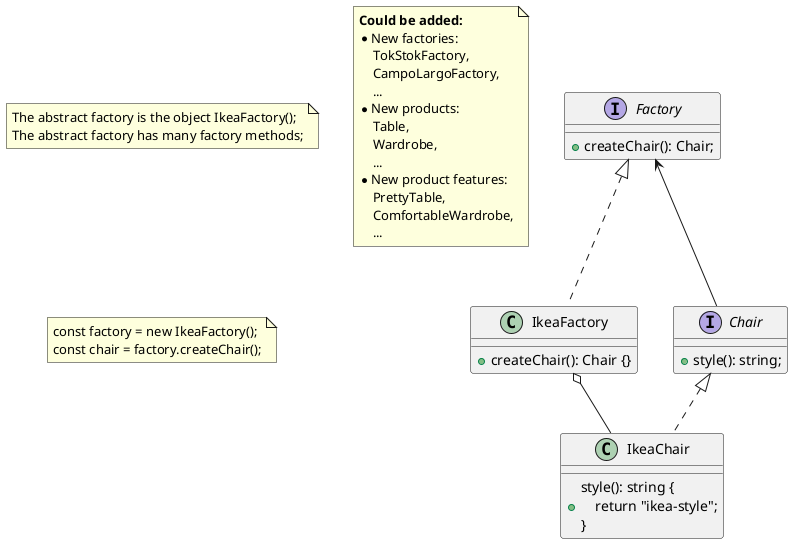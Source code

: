 @startuml
note as n3
The abstract factory is the object IkeaFactory();
The abstract factory has many factory methods;
end note

note as n1
<b>Could be added:</b>
* New factories:
    TokStokFactory,
    CampoLargoFactory,
    ...
* New products:
    Table,
    Wardrobe,
    ...
* New product features:
    PrettyTable,
    ComfortableWardrobe,
    ...
end note

note as n2
const factory = new IkeaFactory();
const chair = factory.createChair();
end note

interface Factory {
    + createChair(): Chair;
'    + createTable(): Table;
'    + createWardrobe(): Wardrobe;
}

class IkeaFactory implements Factory {
    + createChair(): Chair {}
'    + createTable(): Table {}
}

'class TokStokFactory implements Factory {
'    + createChair(): Chair {}
'    + createTable(): Table {}
'}

'class CampoLargoFactory implements Factory {
'    + createChair(): Chair {}
'    + createTable(): Table {}
'}

interface Chair {
    + style(): string;
}

'interface Table {
'    + style(): string;
'}

'interface Wardrobe {
'    + style(): string;
'}

class IkeaChair implements Chair {
    + style(): string {\n    return "ikea-style";\n}
}

'class IkeaTable implements Table {
'    + style(): string {\n    return "ikea-style";\n}
'}

'class IkeaWardrobe implements Wardrobe {
'    + style(): string {\n    return "ikea-style";\n}
'}

'class TokStokChair implements Chair {
'    + style(): string {\n    return "tokstok-style";\n}
'}

'class TokStokTable implements Table {
'    + style(): string {\n    return "tokstok-style";\n}
'}

'class TokStokWardrobe implements Wardrobe {
'    + style(): string {\n    return "tokstok-style";\n}
'}

'class CampoLargoChair implements Chair {
'    + style(): string {\n    return "campo-largo-style";\n}
'}

'class CampoLargoTable implements Table {
'    + style(): string {\n    return "campo-largo-style";\n}
'}

'class CampoLargoWardrobe implements Wardrobe {
'    + style(): string {\n    return "campo-largo-style";\n}
'}

Factory <-- Chair
'Factory <-- Table
'Factory <-- Wardrobe

IkeaFactory o-- IkeaChair
'IkeaFactory o-- IkeaTable
'IkeaFactory o-- IkeaWardrobe

'TokStokFactory o-- TokStokChair
'TokStokFactory o-- TokStokTable
'TokStokFactory o-- TokStokWardrobe

'CampoLargoFactory o-- CampoLargoChair
'CampoLargoFactory o-- CampoLargoTable
'CampoLargoFactory o-- CampoLargoWardrobe
@enduml